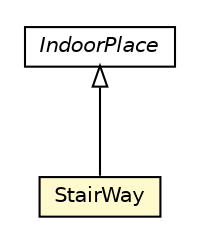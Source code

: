 #!/usr/local/bin/dot
#
# Class diagram 
# Generated by UMLGraph version R5_6-24-gf6e263 (http://www.umlgraph.org/)
#

digraph G {
	edge [fontname="Helvetica",fontsize=10,labelfontname="Helvetica",labelfontsize=10];
	node [fontname="Helvetica",fontsize=10,shape=plaintext];
	nodesep=0.25;
	ranksep=0.5;
	// org.universAAL.ontology.location.indoor.StairWay
	c355094 [label=<<table title="org.universAAL.ontology.location.indoor.StairWay" border="0" cellborder="1" cellspacing="0" cellpadding="2" port="p" bgcolor="lemonChiffon" href="./StairWay.html">
		<tr><td><table border="0" cellspacing="0" cellpadding="1">
<tr><td align="center" balign="center"> StairWay </td></tr>
		</table></td></tr>
		</table>>, URL="./StairWay.html", fontname="Helvetica", fontcolor="black", fontsize=10.0];
	// org.universAAL.ontology.location.indoor.IndoorPlace
	c355100 [label=<<table title="org.universAAL.ontology.location.indoor.IndoorPlace" border="0" cellborder="1" cellspacing="0" cellpadding="2" port="p" href="./IndoorPlace.html">
		<tr><td><table border="0" cellspacing="0" cellpadding="1">
<tr><td align="center" balign="center"><font face="Helvetica-Oblique"> IndoorPlace </font></td></tr>
		</table></td></tr>
		</table>>, URL="./IndoorPlace.html", fontname="Helvetica", fontcolor="black", fontsize=10.0];
	//org.universAAL.ontology.location.indoor.StairWay extends org.universAAL.ontology.location.indoor.IndoorPlace
	c355100:p -> c355094:p [dir=back,arrowtail=empty];
}

